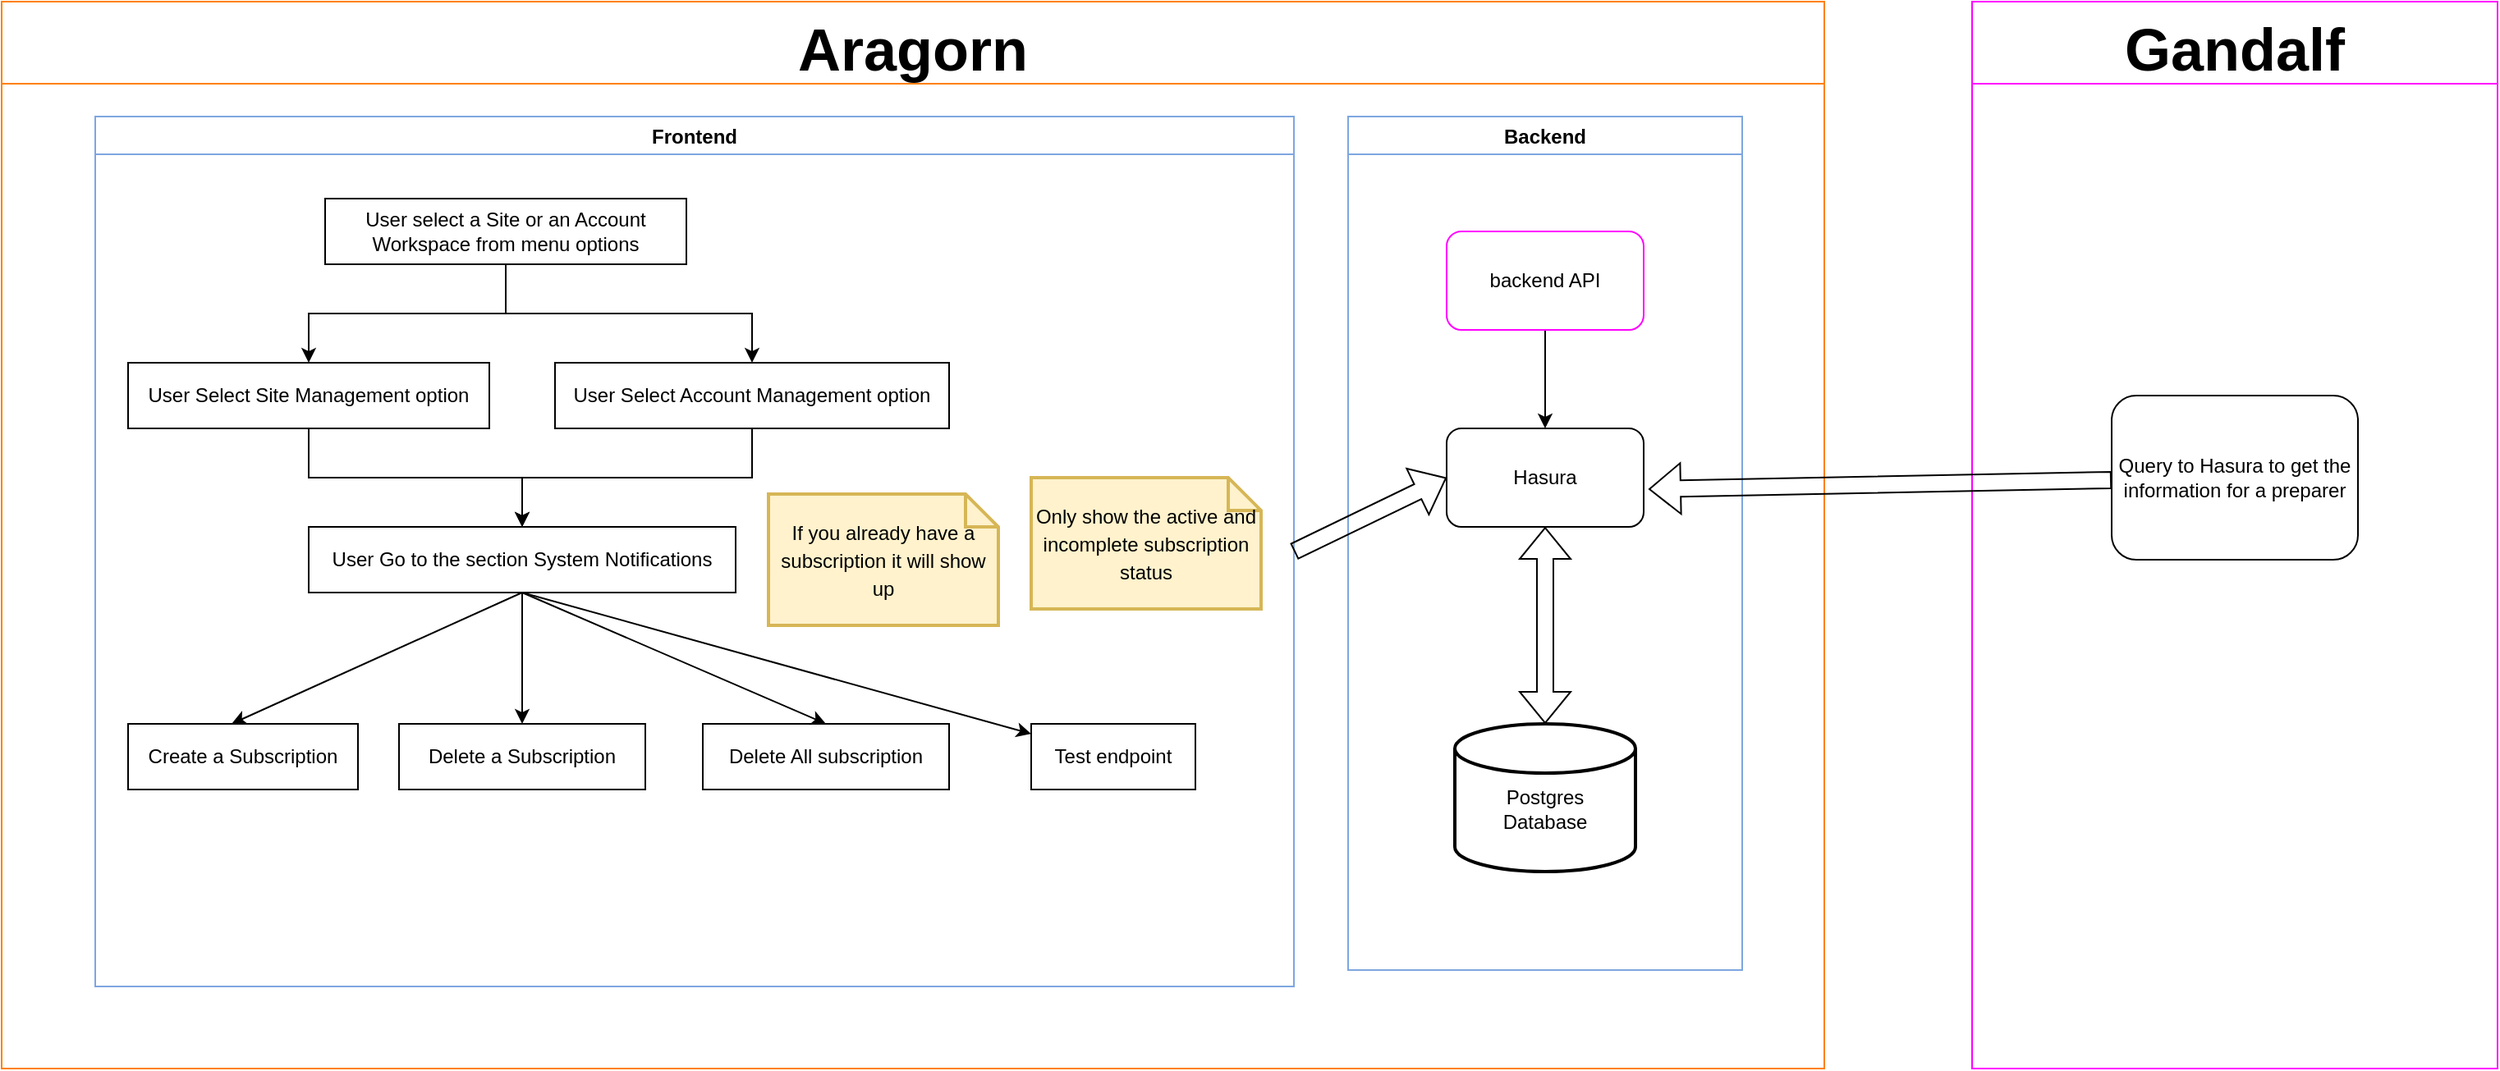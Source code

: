 <mxfile version="15.9.6" type="github">
  <diagram id="dY5NVEbqHWtk5Ot0gyfm" name="Page-1">
    <mxGraphModel dx="1662" dy="794" grid="1" gridSize="10" guides="1" tooltips="1" connect="1" arrows="1" fold="1" page="1" pageScale="1" pageWidth="1654" pageHeight="2336" math="0" shadow="0">
      <root>
        <mxCell id="0" />
        <mxCell id="1" parent="0" />
        <mxCell id="JvbOYi7JIzb_GTZllvDA-60" value="" style="edgeStyle=none;shape=flexArrow;rounded=0;orthogonalLoop=1;jettySize=auto;html=1;fontSize=36;" edge="1" parent="1">
          <mxGeometry relative="1" as="geometry">
            <mxPoint x="200.87" y="150" as="sourcePoint" />
            <mxPoint x="200.87" y="150" as="targetPoint" />
          </mxGeometry>
        </mxCell>
        <mxCell id="JvbOYi7JIzb_GTZllvDA-63" value="Gandalf" style="swimlane;fontSize=36;startSize=50;strokeColor=#FF00FF;" vertex="1" parent="1">
          <mxGeometry x="1240" y="40" width="320" height="650" as="geometry" />
        </mxCell>
        <mxCell id="JvbOYi7JIzb_GTZllvDA-69" value="Query to Hasura to get the information for a preparer" style="rounded=1;whiteSpace=wrap;html=1;fontSize=12;" vertex="1" parent="JvbOYi7JIzb_GTZllvDA-63">
          <mxGeometry x="85" y="240" width="150" height="100" as="geometry" />
        </mxCell>
        <mxCell id="JvbOYi7JIzb_GTZllvDA-67" value="Aragorn" style="swimlane;fontSize=36;startSize=50;strokeColor=#FF8000;" vertex="1" parent="1">
          <mxGeometry x="40" y="40" width="1110" height="650" as="geometry" />
        </mxCell>
        <mxCell id="JvbOYi7JIzb_GTZllvDA-12" value="Frontend" style="swimlane;strokeColor=#7EA6E0;" vertex="1" parent="JvbOYi7JIzb_GTZllvDA-67">
          <mxGeometry x="57" y="70" width="730" height="530" as="geometry">
            <mxRectangle x="190" y="160" width="80" height="23" as="alternateBounds" />
          </mxGeometry>
        </mxCell>
        <mxCell id="JvbOYi7JIzb_GTZllvDA-16" value="Delete a Subscription" style="whiteSpace=wrap;html=1;" vertex="1" parent="JvbOYi7JIzb_GTZllvDA-12">
          <mxGeometry x="185" y="370" width="150" height="40" as="geometry" />
        </mxCell>
        <mxCell id="JvbOYi7JIzb_GTZllvDA-29" style="edgeStyle=orthogonalEdgeStyle;rounded=0;orthogonalLoop=1;jettySize=auto;html=1;exitX=0.5;exitY=1;exitDx=0;exitDy=0;entryX=0.5;entryY=0;entryDx=0;entryDy=0;" edge="1" parent="JvbOYi7JIzb_GTZllvDA-12" source="JvbOYi7JIzb_GTZllvDA-15" target="JvbOYi7JIzb_GTZllvDA-28">
          <mxGeometry relative="1" as="geometry" />
        </mxCell>
        <mxCell id="JvbOYi7JIzb_GTZllvDA-15" value="User select a Site or an Account Workspace from menu options" style="whiteSpace=wrap;html=1;" vertex="1" parent="JvbOYi7JIzb_GTZllvDA-12">
          <mxGeometry x="140" y="50" width="220" height="40" as="geometry" />
        </mxCell>
        <mxCell id="JvbOYi7JIzb_GTZllvDA-28" value="User Select Account Management option" style="whiteSpace=wrap;html=1;" vertex="1" parent="JvbOYi7JIzb_GTZllvDA-12">
          <mxGeometry x="280" y="150" width="240" height="40" as="geometry" />
        </mxCell>
        <mxCell id="JvbOYi7JIzb_GTZllvDA-36" value="Delete All subscription" style="whiteSpace=wrap;html=1;" vertex="1" parent="JvbOYi7JIzb_GTZllvDA-12">
          <mxGeometry x="370" y="370" width="150" height="40" as="geometry" />
        </mxCell>
        <mxCell id="JvbOYi7JIzb_GTZllvDA-38" value="&lt;font color=&quot;#000000&quot;&gt;&lt;span style=&quot;font-size: 12px&quot;&gt;If you already have a subscription it will show up&lt;/span&gt;&lt;/font&gt;" style="shape=note;strokeWidth=2;fontSize=14;size=20;whiteSpace=wrap;html=1;fillColor=#fff2cc;strokeColor=#d6b656;fontColor=#666600;" vertex="1" parent="JvbOYi7JIzb_GTZllvDA-12">
          <mxGeometry x="410" y="230" width="140" height="80" as="geometry" />
        </mxCell>
        <mxCell id="JvbOYi7JIzb_GTZllvDA-18" value="Test endpoint" style="whiteSpace=wrap;html=1;" vertex="1" parent="JvbOYi7JIzb_GTZllvDA-12">
          <mxGeometry x="570" y="370" width="100" height="40" as="geometry" />
        </mxCell>
        <mxCell id="JvbOYi7JIzb_GTZllvDA-26" value="User Select Site Management option" style="whiteSpace=wrap;html=1;" vertex="1" parent="JvbOYi7JIzb_GTZllvDA-12">
          <mxGeometry x="20" y="150" width="220" height="40" as="geometry" />
        </mxCell>
        <mxCell id="JvbOYi7JIzb_GTZllvDA-27" style="edgeStyle=orthogonalEdgeStyle;rounded=0;orthogonalLoop=1;jettySize=auto;html=1;entryX=0.5;entryY=0;entryDx=0;entryDy=0;" edge="1" parent="JvbOYi7JIzb_GTZllvDA-12" source="JvbOYi7JIzb_GTZllvDA-15" target="JvbOYi7JIzb_GTZllvDA-26">
          <mxGeometry relative="1" as="geometry" />
        </mxCell>
        <mxCell id="JvbOYi7JIzb_GTZllvDA-34" value="Create a Subscription" style="whiteSpace=wrap;html=1;" vertex="1" parent="JvbOYi7JIzb_GTZllvDA-12">
          <mxGeometry x="20" y="370" width="140" height="40" as="geometry" />
        </mxCell>
        <mxCell id="JvbOYi7JIzb_GTZllvDA-75" style="edgeStyle=none;rounded=0;orthogonalLoop=1;jettySize=auto;html=1;exitX=0.5;exitY=1;exitDx=0;exitDy=0;entryX=0.5;entryY=0;entryDx=0;entryDy=0;fontSize=12;" edge="1" parent="JvbOYi7JIzb_GTZllvDA-12" source="JvbOYi7JIzb_GTZllvDA-30" target="JvbOYi7JIzb_GTZllvDA-16">
          <mxGeometry relative="1" as="geometry" />
        </mxCell>
        <mxCell id="JvbOYi7JIzb_GTZllvDA-76" style="edgeStyle=none;rounded=0;orthogonalLoop=1;jettySize=auto;html=1;fontSize=12;exitX=0.5;exitY=1;exitDx=0;exitDy=0;" edge="1" parent="JvbOYi7JIzb_GTZllvDA-12" source="JvbOYi7JIzb_GTZllvDA-30" target="JvbOYi7JIzb_GTZllvDA-18">
          <mxGeometry relative="1" as="geometry" />
        </mxCell>
        <mxCell id="JvbOYi7JIzb_GTZllvDA-77" style="edgeStyle=none;rounded=0;orthogonalLoop=1;jettySize=auto;html=1;exitX=0.5;exitY=1;exitDx=0;exitDy=0;entryX=0.5;entryY=0;entryDx=0;entryDy=0;fontSize=12;" edge="1" parent="JvbOYi7JIzb_GTZllvDA-12" source="JvbOYi7JIzb_GTZllvDA-30" target="JvbOYi7JIzb_GTZllvDA-36">
          <mxGeometry relative="1" as="geometry" />
        </mxCell>
        <mxCell id="JvbOYi7JIzb_GTZllvDA-30" value="User Go to the section System Notifications" style="whiteSpace=wrap;html=1;" vertex="1" parent="JvbOYi7JIzb_GTZllvDA-12">
          <mxGeometry x="130" y="250" width="260" height="40" as="geometry" />
        </mxCell>
        <mxCell id="JvbOYi7JIzb_GTZllvDA-31" style="edgeStyle=orthogonalEdgeStyle;rounded=0;orthogonalLoop=1;jettySize=auto;html=1;exitX=0.5;exitY=1;exitDx=0;exitDy=0;entryX=0.5;entryY=0;entryDx=0;entryDy=0;" edge="1" parent="JvbOYi7JIzb_GTZllvDA-12" source="JvbOYi7JIzb_GTZllvDA-26" target="JvbOYi7JIzb_GTZllvDA-30">
          <mxGeometry relative="1" as="geometry" />
        </mxCell>
        <mxCell id="JvbOYi7JIzb_GTZllvDA-33" style="edgeStyle=orthogonalEdgeStyle;rounded=0;orthogonalLoop=1;jettySize=auto;html=1;entryX=0.5;entryY=0;entryDx=0;entryDy=0;" edge="1" parent="JvbOYi7JIzb_GTZllvDA-12" source="JvbOYi7JIzb_GTZllvDA-28" target="JvbOYi7JIzb_GTZllvDA-30">
          <mxGeometry relative="1" as="geometry" />
        </mxCell>
        <mxCell id="JvbOYi7JIzb_GTZllvDA-50" value="&lt;font color=&quot;#000000&quot;&gt;&lt;span style=&quot;font-size: 12px&quot;&gt;Only show the active and incomplete subscription status&lt;/span&gt;&lt;/font&gt;" style="shape=note;strokeWidth=2;fontSize=14;size=20;whiteSpace=wrap;html=1;fillColor=#fff2cc;strokeColor=#d6b656;fontColor=#666600;" vertex="1" parent="JvbOYi7JIzb_GTZllvDA-12">
          <mxGeometry x="570" y="220" width="140" height="80" as="geometry" />
        </mxCell>
        <mxCell id="JvbOYi7JIzb_GTZllvDA-74" style="edgeStyle=none;rounded=0;orthogonalLoop=1;jettySize=auto;html=1;fontSize=12;entryX=0.45;entryY=0;entryDx=0;entryDy=0;entryPerimeter=0;exitX=0.5;exitY=1;exitDx=0;exitDy=0;" edge="1" parent="JvbOYi7JIzb_GTZllvDA-12" source="JvbOYi7JIzb_GTZllvDA-30" target="JvbOYi7JIzb_GTZllvDA-34">
          <mxGeometry relative="1" as="geometry">
            <mxPoint x="260" y="340" as="targetPoint" />
          </mxGeometry>
        </mxCell>
        <mxCell id="JvbOYi7JIzb_GTZllvDA-43" value="Backend" style="swimlane;startSize=23;strokeColor=#7EA6E0;" vertex="1" parent="JvbOYi7JIzb_GTZllvDA-67">
          <mxGeometry x="820" y="70" width="240" height="520" as="geometry" />
        </mxCell>
        <mxCell id="JvbOYi7JIzb_GTZllvDA-52" value="&lt;br&gt;Postgres &lt;br&gt;Database" style="strokeWidth=2;html=1;shape=mxgraph.flowchart.database;whiteSpace=wrap;" vertex="1" parent="JvbOYi7JIzb_GTZllvDA-43">
          <mxGeometry x="65" y="370" width="110" height="90" as="geometry" />
        </mxCell>
        <mxCell id="JvbOYi7JIzb_GTZllvDA-53" value="Hasura" style="rounded=1;whiteSpace=wrap;html=1;" vertex="1" parent="JvbOYi7JIzb_GTZllvDA-43">
          <mxGeometry x="60" y="190" width="120" height="60" as="geometry" />
        </mxCell>
        <mxCell id="JvbOYi7JIzb_GTZllvDA-54" value="" style="shape=flexArrow;endArrow=classic;startArrow=classic;html=1;rounded=0;entryX=0.5;entryY=0;entryDx=0;entryDy=0;entryPerimeter=0;" edge="1" parent="JvbOYi7JIzb_GTZllvDA-43" source="JvbOYi7JIzb_GTZllvDA-53" target="JvbOYi7JIzb_GTZllvDA-52">
          <mxGeometry width="100" height="100" relative="1" as="geometry">
            <mxPoint x="110" y="230" as="sourcePoint" />
            <mxPoint x="210" y="130" as="targetPoint" />
          </mxGeometry>
        </mxCell>
        <mxCell id="JvbOYi7JIzb_GTZllvDA-86" style="edgeStyle=none;rounded=0;orthogonalLoop=1;jettySize=auto;html=1;exitX=0.5;exitY=1;exitDx=0;exitDy=0;entryX=0.5;entryY=0;entryDx=0;entryDy=0;fontSize=12;" edge="1" parent="JvbOYi7JIzb_GTZllvDA-43" source="JvbOYi7JIzb_GTZllvDA-85" target="JvbOYi7JIzb_GTZllvDA-53">
          <mxGeometry relative="1" as="geometry" />
        </mxCell>
        <mxCell id="JvbOYi7JIzb_GTZllvDA-85" value="backend API" style="rounded=1;whiteSpace=wrap;html=1;fontSize=12;strokeColor=#FF00FF;" vertex="1" parent="JvbOYi7JIzb_GTZllvDA-43">
          <mxGeometry x="60" y="70" width="120" height="60" as="geometry" />
        </mxCell>
        <mxCell id="JvbOYi7JIzb_GTZllvDA-56" style="edgeStyle=none;shape=flexArrow;rounded=0;orthogonalLoop=1;jettySize=auto;html=1;entryX=0;entryY=0.5;entryDx=0;entryDy=0;exitX=1;exitY=0.5;exitDx=0;exitDy=0;" edge="1" parent="JvbOYi7JIzb_GTZllvDA-67" source="JvbOYi7JIzb_GTZllvDA-12" target="JvbOYi7JIzb_GTZllvDA-53">
          <mxGeometry relative="1" as="geometry" />
        </mxCell>
        <mxCell id="JvbOYi7JIzb_GTZllvDA-70" style="edgeStyle=none;shape=flexArrow;rounded=0;orthogonalLoop=1;jettySize=auto;html=1;fontSize=12;entryX=1.025;entryY=0.617;entryDx=0;entryDy=0;entryPerimeter=0;" edge="1" parent="1" source="JvbOYi7JIzb_GTZllvDA-69" target="JvbOYi7JIzb_GTZllvDA-53">
          <mxGeometry relative="1" as="geometry">
            <mxPoint x="1030" y="340" as="targetPoint" />
          </mxGeometry>
        </mxCell>
      </root>
    </mxGraphModel>
  </diagram>
</mxfile>
